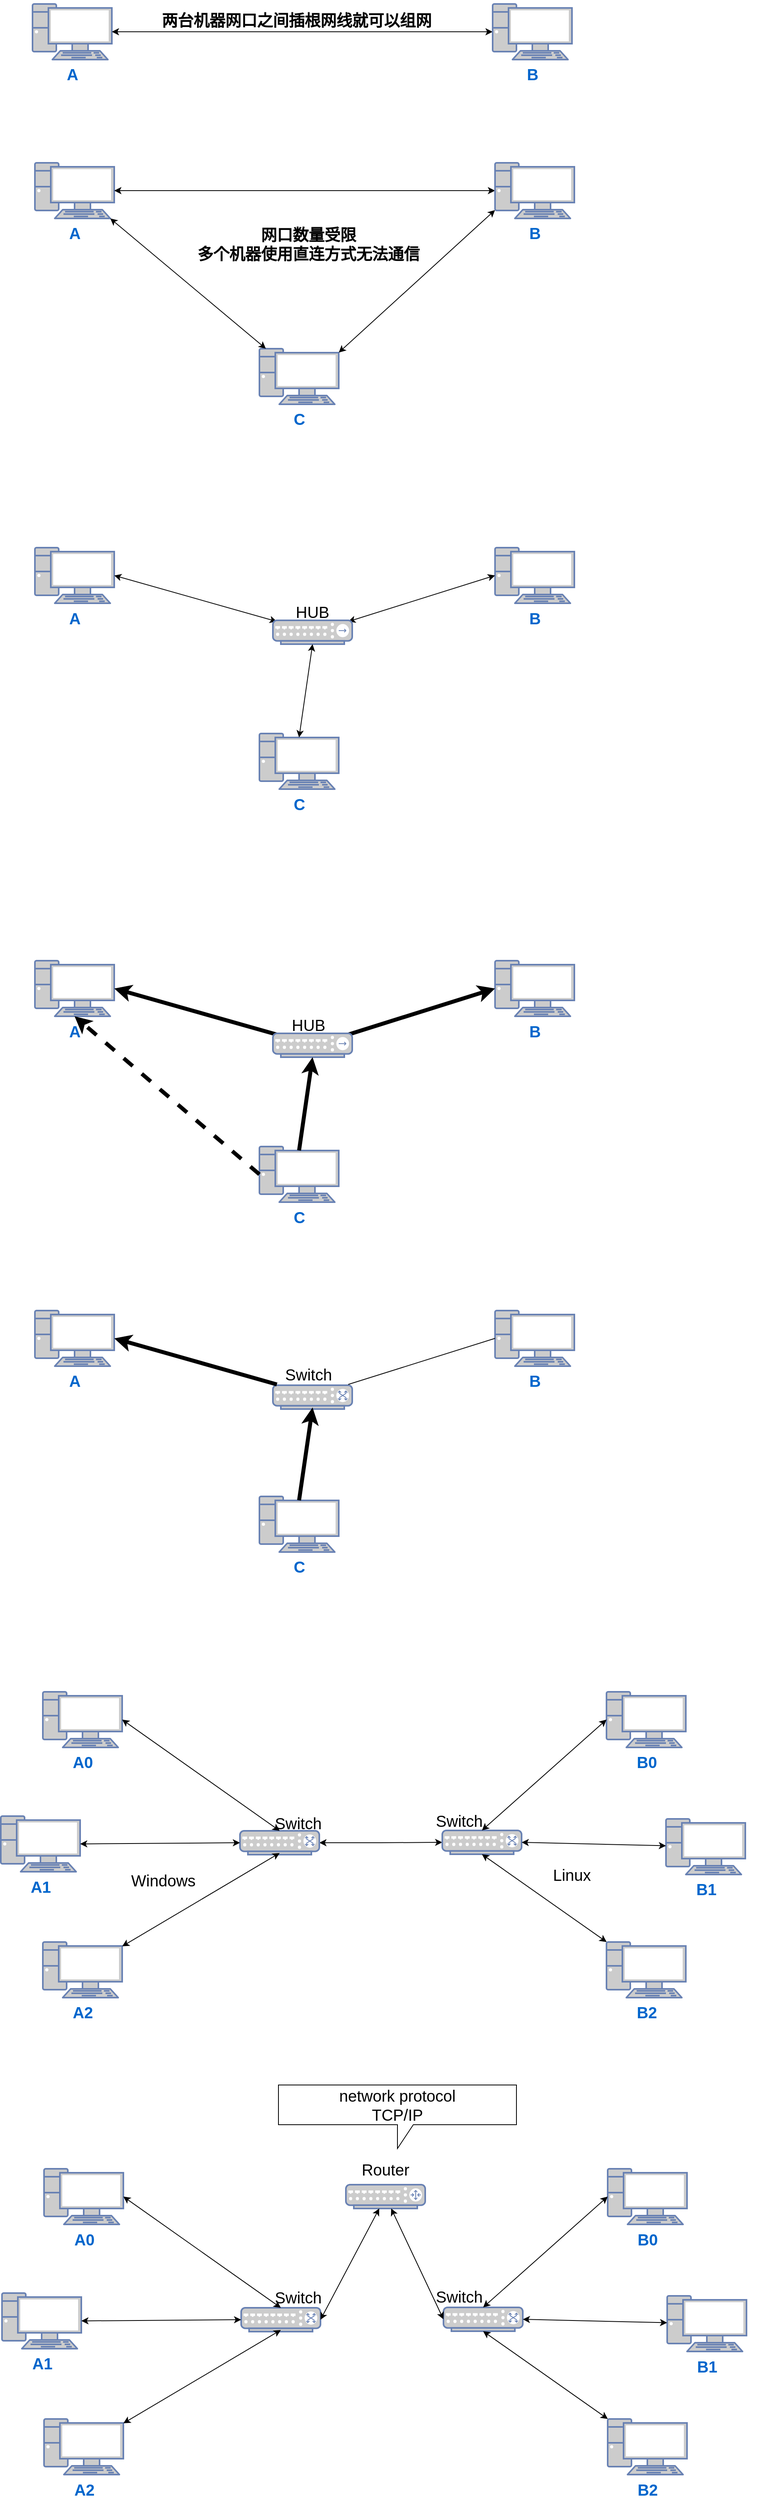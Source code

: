 <mxfile version="10.7.1" type="device"><diagram id="8HdPPavlg0hs8LvCiRic" name="Page-1"><mxGraphModel dx="1058" dy="809" grid="1" gridSize="10" guides="1" tooltips="1" connect="1" arrows="1" fold="1" page="1" pageScale="1" pageWidth="827" pageHeight="1169" math="0" shadow="0"><root><mxCell id="0"/><mxCell id="1" parent="0"/><mxCell id="MJ9pGDk9p80uBQTGzvpR-5" style="edgeStyle=orthogonalEdgeStyle;rounded=0;orthogonalLoop=1;jettySize=auto;html=1;exitX=1;exitY=0.5;exitDx=0;exitDy=0;exitPerimeter=0;entryX=0;entryY=0.5;entryDx=0;entryDy=0;entryPerimeter=0;" edge="1" parent="1" source="MJ9pGDk9p80uBQTGzvpR-3" target="MJ9pGDk9p80uBQTGzvpR-4"><mxGeometry relative="1" as="geometry"/></mxCell><mxCell id="MJ9pGDk9p80uBQTGzvpR-3" value="A" style="fontColor=#0066CC;verticalAlign=top;verticalLabelPosition=bottom;labelPosition=center;align=center;html=1;outlineConnect=0;fillColor=#CCCCCC;strokeColor=#6881B3;gradientColor=none;gradientDirection=north;strokeWidth=2;shape=mxgraph.networks.pc;fontSize=20;fontStyle=1" vertex="1" parent="1"><mxGeometry x="80" y="80" width="100" height="70" as="geometry"/></mxCell><mxCell id="MJ9pGDk9p80uBQTGzvpR-6" style="edgeStyle=orthogonalEdgeStyle;rounded=0;orthogonalLoop=1;jettySize=auto;html=1;exitX=0;exitY=0.5;exitDx=0;exitDy=0;exitPerimeter=0;entryX=1;entryY=0.5;entryDx=0;entryDy=0;entryPerimeter=0;" edge="1" parent="1" source="MJ9pGDk9p80uBQTGzvpR-4" target="MJ9pGDk9p80uBQTGzvpR-3"><mxGeometry relative="1" as="geometry"/></mxCell><mxCell id="MJ9pGDk9p80uBQTGzvpR-4" value="B" style="fontColor=#0066CC;verticalAlign=top;verticalLabelPosition=bottom;labelPosition=center;align=center;html=1;outlineConnect=0;fillColor=#CCCCCC;strokeColor=#6881B3;gradientColor=none;gradientDirection=north;strokeWidth=2;shape=mxgraph.networks.pc;fontSize=20;fontStyle=1" vertex="1" parent="1"><mxGeometry x="660" y="80" width="100" height="70" as="geometry"/></mxCell><mxCell id="MJ9pGDk9p80uBQTGzvpR-7" value="两台机器网口之间插根网线就可以组网" style="text;html=1;strokeColor=none;fillColor=none;align=center;verticalAlign=middle;whiteSpace=wrap;rounded=0;fontSize=20;fontStyle=1" vertex="1" parent="1"><mxGeometry x="208" y="90" width="410" height="20" as="geometry"/></mxCell><mxCell id="MJ9pGDk9p80uBQTGzvpR-8" style="edgeStyle=orthogonalEdgeStyle;rounded=0;orthogonalLoop=1;jettySize=auto;html=1;exitX=1;exitY=0.5;exitDx=0;exitDy=0;exitPerimeter=0;entryX=0;entryY=0.5;entryDx=0;entryDy=0;entryPerimeter=0;" edge="1" parent="1" source="MJ9pGDk9p80uBQTGzvpR-9" target="MJ9pGDk9p80uBQTGzvpR-11"><mxGeometry relative="1" as="geometry"/></mxCell><mxCell id="MJ9pGDk9p80uBQTGzvpR-9" value="A" style="fontColor=#0066CC;verticalAlign=top;verticalLabelPosition=bottom;labelPosition=center;align=center;html=1;outlineConnect=0;fillColor=#CCCCCC;strokeColor=#6881B3;gradientColor=none;gradientDirection=north;strokeWidth=2;shape=mxgraph.networks.pc;fontSize=20;fontStyle=1" vertex="1" parent="1"><mxGeometry x="83" y="280" width="100" height="70" as="geometry"/></mxCell><mxCell id="MJ9pGDk9p80uBQTGzvpR-10" style="edgeStyle=orthogonalEdgeStyle;rounded=0;orthogonalLoop=1;jettySize=auto;html=1;exitX=0;exitY=0.5;exitDx=0;exitDy=0;exitPerimeter=0;entryX=1;entryY=0.5;entryDx=0;entryDy=0;entryPerimeter=0;" edge="1" parent="1" source="MJ9pGDk9p80uBQTGzvpR-11" target="MJ9pGDk9p80uBQTGzvpR-9"><mxGeometry relative="1" as="geometry"/></mxCell><mxCell id="MJ9pGDk9p80uBQTGzvpR-11" value="B" style="fontColor=#0066CC;verticalAlign=top;verticalLabelPosition=bottom;labelPosition=center;align=center;html=1;outlineConnect=0;fillColor=#CCCCCC;strokeColor=#6881B3;gradientColor=none;gradientDirection=north;strokeWidth=2;shape=mxgraph.networks.pc;fontSize=20;fontStyle=1" vertex="1" parent="1"><mxGeometry x="663" y="280" width="100" height="70" as="geometry"/></mxCell><mxCell id="MJ9pGDk9p80uBQTGzvpR-13" value="C" style="fontColor=#0066CC;verticalAlign=top;verticalLabelPosition=bottom;labelPosition=center;align=center;html=1;outlineConnect=0;fillColor=#CCCCCC;strokeColor=#6881B3;gradientColor=none;gradientDirection=north;strokeWidth=2;shape=mxgraph.networks.pc;fontSize=20;fontStyle=1" vertex="1" parent="1"><mxGeometry x="366" y="514" width="100" height="70" as="geometry"/></mxCell><mxCell id="MJ9pGDk9p80uBQTGzvpR-16" value="" style="endArrow=classic;startArrow=classic;html=1;fontSize=20;entryX=0;entryY=0.85;entryDx=0;entryDy=0;entryPerimeter=0;exitX=1;exitY=0.07;exitDx=0;exitDy=0;exitPerimeter=0;" edge="1" parent="1" source="MJ9pGDk9p80uBQTGzvpR-13" target="MJ9pGDk9p80uBQTGzvpR-11"><mxGeometry width="50" height="50" relative="1" as="geometry"><mxPoint x="550" y="470" as="sourcePoint"/><mxPoint x="600" y="420" as="targetPoint"/></mxGeometry></mxCell><mxCell id="MJ9pGDk9p80uBQTGzvpR-17" value="" style="endArrow=classic;startArrow=classic;html=1;fontSize=20;entryX=0.95;entryY=1;entryDx=0;entryDy=0;entryPerimeter=0;" edge="1" parent="1" source="MJ9pGDk9p80uBQTGzvpR-13" target="MJ9pGDk9p80uBQTGzvpR-9"><mxGeometry width="50" height="50" relative="1" as="geometry"><mxPoint x="476" y="529" as="sourcePoint"/><mxPoint x="673" y="350" as="targetPoint"/></mxGeometry></mxCell><mxCell id="MJ9pGDk9p80uBQTGzvpR-18" value="" style="shape=image;html=1;verticalAlign=top;verticalLabelPosition=bottom;labelBackgroundColor=#ffffff;imageAspect=0;aspect=fixed;image=https://cdn0.iconfinder.com/data/icons/small-n-flat/24/678069-sign-error-128.png;fontSize=20;" vertex="1" parent="1"><mxGeometry x="246" y="401.5" width="39" height="39" as="geometry"/></mxCell><mxCell id="MJ9pGDk9p80uBQTGzvpR-20" value="" style="shape=image;html=1;verticalAlign=top;verticalLabelPosition=bottom;labelBackgroundColor=#ffffff;imageAspect=0;aspect=fixed;image=https://cdn0.iconfinder.com/data/icons/small-n-flat/24/678069-sign-error-128.png;fontSize=20;" vertex="1" parent="1"><mxGeometry x="540" y="411.5" width="39" height="39" as="geometry"/></mxCell><mxCell id="MJ9pGDk9p80uBQTGzvpR-21" value="网口数量受限&lt;br&gt;多个机器使用直连方式无法通信" style="text;html=1;strokeColor=none;fillColor=none;align=center;verticalAlign=middle;whiteSpace=wrap;rounded=0;fontSize=20;fontStyle=1" vertex="1" parent="1"><mxGeometry x="277" y="371.5" width="302" height="20" as="geometry"/></mxCell><mxCell id="MJ9pGDk9p80uBQTGzvpR-32" value="" style="shape=image;html=1;verticalAlign=top;verticalLabelPosition=bottom;labelBackgroundColor=#ffffff;imageAspect=0;aspect=fixed;image=https://cdn1.iconfinder.com/data/icons/computer-hardware-cute-style-vol-1/52/connection__hub__network__communications__connected__communication__media-128.png;fontSize=20;" vertex="1" parent="1"><mxGeometry x="188" y="75" width="40" height="40" as="geometry"/></mxCell><mxCell id="MJ9pGDk9p80uBQTGzvpR-33" value="" style="shape=image;html=1;verticalAlign=top;verticalLabelPosition=bottom;labelBackgroundColor=#ffffff;imageAspect=0;aspect=fixed;image=https://cdn1.iconfinder.com/data/icons/computer-hardware-cute-style-vol-1/52/connection__hub__network__communications__connected__communication__media-128.png;fontSize=20;" vertex="1" parent="1"><mxGeometry x="610" y="75" width="40" height="40" as="geometry"/></mxCell><mxCell id="MJ9pGDk9p80uBQTGzvpR-34" value="" style="shape=image;html=1;verticalAlign=top;verticalLabelPosition=bottom;labelBackgroundColor=#ffffff;imageAspect=0;aspect=fixed;image=https://cdn1.iconfinder.com/data/icons/computer-hardware-cute-style-vol-1/52/connection__hub__network__communications__connected__communication__media-128.png;fontSize=20;" vertex="1" parent="1"><mxGeometry x="188" y="275" width="40" height="40" as="geometry"/></mxCell><mxCell id="MJ9pGDk9p80uBQTGzvpR-35" value="" style="shape=image;html=1;verticalAlign=top;verticalLabelPosition=bottom;labelBackgroundColor=#ffffff;imageAspect=0;aspect=fixed;image=https://cdn1.iconfinder.com/data/icons/computer-hardware-cute-style-vol-1/52/connection__hub__network__communications__connected__communication__media-128.png;fontSize=20;" vertex="1" parent="1"><mxGeometry x="610" y="275" width="40" height="40" as="geometry"/></mxCell><mxCell id="MJ9pGDk9p80uBQTGzvpR-36" value="" style="shape=image;html=1;verticalAlign=top;verticalLabelPosition=bottom;labelBackgroundColor=#ffffff;imageAspect=0;aspect=fixed;image=https://cdn1.iconfinder.com/data/icons/computer-hardware-cute-style-vol-1/52/connection__hub__network__communications__connected__communication__media-128.png;fontSize=20;" vertex="1" parent="1"><mxGeometry x="466" y="520" width="40" height="40" as="geometry"/></mxCell><mxCell id="MJ9pGDk9p80uBQTGzvpR-38" value="A" style="fontColor=#0066CC;verticalAlign=top;verticalLabelPosition=bottom;labelPosition=center;align=center;html=1;outlineConnect=0;fillColor=#CCCCCC;strokeColor=#6881B3;gradientColor=none;gradientDirection=north;strokeWidth=2;shape=mxgraph.networks.pc;fontStyle=1;fontSize=20;" vertex="1" parent="1"><mxGeometry x="83" y="764.5" width="100" height="70" as="geometry"/></mxCell><mxCell id="MJ9pGDk9p80uBQTGzvpR-40" value="B" style="fontColor=#0066CC;verticalAlign=top;verticalLabelPosition=bottom;labelPosition=center;align=center;html=1;outlineConnect=0;fillColor=#CCCCCC;strokeColor=#6881B3;gradientColor=none;gradientDirection=north;strokeWidth=2;shape=mxgraph.networks.pc;fontStyle=1;fontSize=20;" vertex="1" parent="1"><mxGeometry x="663" y="764.5" width="100" height="70" as="geometry"/></mxCell><mxCell id="MJ9pGDk9p80uBQTGzvpR-41" value="C" style="fontColor=#0066CC;verticalAlign=top;verticalLabelPosition=bottom;labelPosition=center;align=center;html=1;outlineConnect=0;fillColor=#CCCCCC;strokeColor=#6881B3;gradientColor=none;gradientDirection=north;strokeWidth=2;shape=mxgraph.networks.pc;fontStyle=1;fontSize=20;" vertex="1" parent="1"><mxGeometry x="366" y="998.5" width="100" height="70" as="geometry"/></mxCell><mxCell id="MJ9pGDk9p80uBQTGzvpR-42" value="" style="endArrow=classic;startArrow=classic;html=1;fontSize=20;entryX=0;entryY=0.5;entryDx=0;entryDy=0;entryPerimeter=0;exitX=0.95;exitY=0.05;exitDx=0;exitDy=0;exitPerimeter=0;" edge="1" parent="1" source="MJ9pGDk9p80uBQTGzvpR-50" target="MJ9pGDk9p80uBQTGzvpR-40"><mxGeometry width="50" height="50" relative="1" as="geometry"><mxPoint x="550" y="954.5" as="sourcePoint"/><mxPoint x="600" y="904.5" as="targetPoint"/></mxGeometry></mxCell><mxCell id="MJ9pGDk9p80uBQTGzvpR-43" value="" style="endArrow=classic;startArrow=classic;html=1;fontSize=20;entryX=1;entryY=0.5;entryDx=0;entryDy=0;entryPerimeter=0;exitX=0.05;exitY=0.05;exitDx=0;exitDy=0;exitPerimeter=0;" edge="1" parent="1" source="MJ9pGDk9p80uBQTGzvpR-50" target="MJ9pGDk9p80uBQTGzvpR-38"><mxGeometry width="50" height="50" relative="1" as="geometry"><mxPoint x="476" y="1013.5" as="sourcePoint"/><mxPoint x="673" y="834.5" as="targetPoint"/></mxGeometry></mxCell><mxCell id="MJ9pGDk9p80uBQTGzvpR-47" value="" style="shape=image;html=1;verticalAlign=top;verticalLabelPosition=bottom;labelBackgroundColor=#ffffff;imageAspect=0;aspect=fixed;image=https://cdn1.iconfinder.com/data/icons/computer-hardware-cute-style-vol-1/52/connection__hub__network__communications__connected__communication__media-128.png;fontSize=20;" vertex="1" parent="1"><mxGeometry x="188" y="759.5" width="40" height="40" as="geometry"/></mxCell><mxCell id="MJ9pGDk9p80uBQTGzvpR-48" value="" style="shape=image;html=1;verticalAlign=top;verticalLabelPosition=bottom;labelBackgroundColor=#ffffff;imageAspect=0;aspect=fixed;image=https://cdn1.iconfinder.com/data/icons/computer-hardware-cute-style-vol-1/52/connection__hub__network__communications__connected__communication__media-128.png;fontSize=20;" vertex="1" parent="1"><mxGeometry x="610" y="759.5" width="40" height="40" as="geometry"/></mxCell><mxCell id="MJ9pGDk9p80uBQTGzvpR-49" value="" style="shape=image;html=1;verticalAlign=top;verticalLabelPosition=bottom;labelBackgroundColor=#ffffff;imageAspect=0;aspect=fixed;image=https://cdn1.iconfinder.com/data/icons/computer-hardware-cute-style-vol-1/52/connection__hub__network__communications__connected__communication__media-128.png;fontSize=20;" vertex="1" parent="1"><mxGeometry x="473" y="998.5" width="40" height="40" as="geometry"/></mxCell><mxCell id="MJ9pGDk9p80uBQTGzvpR-50" value="" style="fontColor=#0066CC;verticalAlign=top;verticalLabelPosition=bottom;labelPosition=center;align=center;html=1;outlineConnect=0;fillColor=#CCCCCC;strokeColor=#6881B3;gradientColor=none;gradientDirection=north;strokeWidth=2;shape=mxgraph.networks.hub;" vertex="1" parent="1"><mxGeometry x="383" y="856" width="100" height="30" as="geometry"/></mxCell><mxCell id="MJ9pGDk9p80uBQTGzvpR-51" value="" style="endArrow=classic;startArrow=classic;html=1;fontSize=20;entryX=0.5;entryY=0.07;entryDx=0;entryDy=0;exitX=0.5;exitY=1;exitDx=0;exitDy=0;exitPerimeter=0;entryPerimeter=0;" edge="1" parent="1" source="MJ9pGDk9p80uBQTGzvpR-50" target="MJ9pGDk9p80uBQTGzvpR-41"><mxGeometry width="50" height="50" relative="1" as="geometry"><mxPoint x="398" y="867.5" as="sourcePoint"/><mxPoint x="193" y="809.5" as="targetPoint"/></mxGeometry></mxCell><mxCell id="MJ9pGDk9p80uBQTGzvpR-52" value="A" style="fontColor=#0066CC;verticalAlign=top;verticalLabelPosition=bottom;labelPosition=center;align=center;html=1;outlineConnect=0;fillColor=#CCCCCC;strokeColor=#6881B3;gradientColor=none;gradientDirection=north;strokeWidth=2;shape=mxgraph.networks.pc;fontSize=20;fontStyle=1" vertex="1" parent="1"><mxGeometry x="83" y="1284.5" width="100" height="70" as="geometry"/></mxCell><mxCell id="MJ9pGDk9p80uBQTGzvpR-53" value="B" style="fontColor=#0066CC;verticalAlign=top;verticalLabelPosition=bottom;labelPosition=center;align=center;html=1;outlineConnect=0;fillColor=#CCCCCC;strokeColor=#6881B3;gradientColor=none;gradientDirection=north;strokeWidth=2;shape=mxgraph.networks.pc;fontSize=20;fontStyle=1" vertex="1" parent="1"><mxGeometry x="663" y="1284.5" width="100" height="70" as="geometry"/></mxCell><mxCell id="MJ9pGDk9p80uBQTGzvpR-54" value="C" style="fontColor=#0066CC;verticalAlign=top;verticalLabelPosition=bottom;labelPosition=center;align=center;html=1;outlineConnect=0;fillColor=#CCCCCC;strokeColor=#6881B3;gradientColor=none;gradientDirection=north;strokeWidth=2;shape=mxgraph.networks.pc;fontSize=20;fontStyle=1" vertex="1" parent="1"><mxGeometry x="366" y="1518.5" width="100" height="70" as="geometry"/></mxCell><mxCell id="MJ9pGDk9p80uBQTGzvpR-55" value="" style="endArrow=classic;startArrow=none;html=1;fontSize=20;entryX=0;entryY=0.5;entryDx=0;entryDy=0;entryPerimeter=0;exitX=0.95;exitY=0.05;exitDx=0;exitDy=0;exitPerimeter=0;startFill=0;strokeWidth=5;" edge="1" parent="1" source="MJ9pGDk9p80uBQTGzvpR-60" target="MJ9pGDk9p80uBQTGzvpR-53"><mxGeometry width="50" height="50" relative="1" as="geometry"><mxPoint x="550" y="1474.5" as="sourcePoint"/><mxPoint x="600" y="1424.5" as="targetPoint"/></mxGeometry></mxCell><mxCell id="MJ9pGDk9p80uBQTGzvpR-56" value="" style="endArrow=classic;startArrow=none;html=1;fontSize=20;entryX=1;entryY=0.5;entryDx=0;entryDy=0;entryPerimeter=0;exitX=0.05;exitY=0.05;exitDx=0;exitDy=0;exitPerimeter=0;startFill=0;strokeWidth=5;" edge="1" parent="1" source="MJ9pGDk9p80uBQTGzvpR-60" target="MJ9pGDk9p80uBQTGzvpR-52"><mxGeometry width="50" height="50" relative="1" as="geometry"><mxPoint x="476" y="1533.5" as="sourcePoint"/><mxPoint x="673" y="1354.5" as="targetPoint"/></mxGeometry></mxCell><mxCell id="MJ9pGDk9p80uBQTGzvpR-57" value="" style="shape=image;html=1;verticalAlign=top;verticalLabelPosition=bottom;labelBackgroundColor=#ffffff;imageAspect=0;aspect=fixed;image=https://cdn1.iconfinder.com/data/icons/computer-hardware-cute-style-vol-1/52/connection__hub__network__communications__connected__communication__media-128.png;fontSize=20;" vertex="1" parent="1"><mxGeometry x="188" y="1279.5" width="40" height="40" as="geometry"/></mxCell><mxCell id="MJ9pGDk9p80uBQTGzvpR-58" value="" style="shape=image;html=1;verticalAlign=top;verticalLabelPosition=bottom;labelBackgroundColor=#ffffff;imageAspect=0;aspect=fixed;image=https://cdn1.iconfinder.com/data/icons/computer-hardware-cute-style-vol-1/52/connection__hub__network__communications__connected__communication__media-128.png;fontSize=20;" vertex="1" parent="1"><mxGeometry x="610" y="1279.5" width="40" height="40" as="geometry"/></mxCell><mxCell id="MJ9pGDk9p80uBQTGzvpR-59" value="" style="shape=image;html=1;verticalAlign=top;verticalLabelPosition=bottom;labelBackgroundColor=#ffffff;imageAspect=0;aspect=fixed;image=https://cdn1.iconfinder.com/data/icons/computer-hardware-cute-style-vol-1/52/connection__hub__network__communications__connected__communication__media-128.png;fontSize=20;" vertex="1" parent="1"><mxGeometry x="473" y="1518.5" width="40" height="40" as="geometry"/></mxCell><mxCell id="MJ9pGDk9p80uBQTGzvpR-60" value="" style="fontColor=#0066CC;verticalAlign=top;verticalLabelPosition=bottom;labelPosition=center;align=center;html=1;outlineConnect=0;fillColor=#CCCCCC;strokeColor=#6881B3;gradientColor=none;gradientDirection=north;strokeWidth=2;shape=mxgraph.networks.hub;" vertex="1" parent="1"><mxGeometry x="383" y="1376" width="100" height="30" as="geometry"/></mxCell><mxCell id="MJ9pGDk9p80uBQTGzvpR-61" value="" style="endArrow=none;startArrow=classic;html=1;fontSize=20;entryX=0.5;entryY=0.07;entryDx=0;entryDy=0;exitX=0.5;exitY=1;exitDx=0;exitDy=0;exitPerimeter=0;entryPerimeter=0;endFill=0;strokeWidth=5;" edge="1" parent="1" source="MJ9pGDk9p80uBQTGzvpR-60" target="MJ9pGDk9p80uBQTGzvpR-54"><mxGeometry width="50" height="50" relative="1" as="geometry"><mxPoint x="398" y="1387.5" as="sourcePoint"/><mxPoint x="193" y="1329.5" as="targetPoint"/></mxGeometry></mxCell><mxCell id="MJ9pGDk9p80uBQTGzvpR-62" value="" style="fontColor=#0066CC;verticalAlign=top;verticalLabelPosition=bottom;labelPosition=center;align=center;html=1;outlineConnect=0;fillColor=#CCCCCC;strokeColor=#6881B3;gradientColor=none;gradientDirection=north;strokeWidth=2;shape=mxgraph.networks.switch;" vertex="1" parent="1"><mxGeometry x="383" y="1819" width="100" height="30" as="geometry"/></mxCell><mxCell id="MJ9pGDk9p80uBQTGzvpR-64" value="" style="endArrow=classic;dashed=1;html=1;strokeWidth=5;fontSize=20;entryX=0.5;entryY=1;entryDx=0;entryDy=0;entryPerimeter=0;exitX=0;exitY=0.5;exitDx=0;exitDy=0;exitPerimeter=0;endFill=1;" edge="1" parent="1" source="MJ9pGDk9p80uBQTGzvpR-54" target="MJ9pGDk9p80uBQTGzvpR-52"><mxGeometry width="50" height="50" relative="1" as="geometry"><mxPoint x="210" y="1470" as="sourcePoint"/><mxPoint x="260" y="1420" as="targetPoint"/></mxGeometry></mxCell><mxCell id="MJ9pGDk9p80uBQTGzvpR-65" value="A" style="fontColor=#0066CC;verticalAlign=top;verticalLabelPosition=bottom;labelPosition=center;align=center;html=1;outlineConnect=0;fillColor=#CCCCCC;strokeColor=#6881B3;gradientColor=none;gradientDirection=north;strokeWidth=2;shape=mxgraph.networks.pc;fontSize=20;fontStyle=1" vertex="1" parent="1"><mxGeometry x="83" y="1725" width="100" height="70" as="geometry"/></mxCell><mxCell id="MJ9pGDk9p80uBQTGzvpR-66" value="B" style="fontColor=#0066CC;verticalAlign=top;verticalLabelPosition=bottom;labelPosition=center;align=center;html=1;outlineConnect=0;fillColor=#CCCCCC;strokeColor=#6881B3;gradientColor=none;gradientDirection=north;strokeWidth=2;shape=mxgraph.networks.pc;fontSize=20;fontStyle=1" vertex="1" parent="1"><mxGeometry x="663" y="1725" width="100" height="70" as="geometry"/></mxCell><mxCell id="MJ9pGDk9p80uBQTGzvpR-67" value="C" style="fontColor=#0066CC;verticalAlign=top;verticalLabelPosition=bottom;labelPosition=center;align=center;html=1;outlineConnect=0;fillColor=#CCCCCC;strokeColor=#6881B3;gradientColor=none;gradientDirection=north;strokeWidth=2;shape=mxgraph.networks.pc;fontSize=20;fontStyle=1" vertex="1" parent="1"><mxGeometry x="366" y="1959" width="100" height="70" as="geometry"/></mxCell><mxCell id="MJ9pGDk9p80uBQTGzvpR-68" value="" style="endArrow=none;startArrow=none;html=1;fontSize=20;entryX=0;entryY=0.5;entryDx=0;entryDy=0;entryPerimeter=0;exitX=0.95;exitY=0.05;exitDx=0;exitDy=0;exitPerimeter=0;startFill=0;strokeWidth=1;endFill=0;" edge="1" parent="1" target="MJ9pGDk9p80uBQTGzvpR-66"><mxGeometry width="50" height="50" relative="1" as="geometry"><mxPoint x="478" y="1818" as="sourcePoint"/><mxPoint x="600" y="1865" as="targetPoint"/></mxGeometry></mxCell><mxCell id="MJ9pGDk9p80uBQTGzvpR-69" value="" style="endArrow=classic;startArrow=none;html=1;fontSize=20;entryX=1;entryY=0.5;entryDx=0;entryDy=0;entryPerimeter=0;exitX=0.05;exitY=0.05;exitDx=0;exitDy=0;exitPerimeter=0;startFill=0;strokeWidth=5;" edge="1" parent="1" target="MJ9pGDk9p80uBQTGzvpR-65"><mxGeometry width="50" height="50" relative="1" as="geometry"><mxPoint x="388" y="1818" as="sourcePoint"/><mxPoint x="673" y="1795" as="targetPoint"/></mxGeometry></mxCell><mxCell id="MJ9pGDk9p80uBQTGzvpR-70" value="" style="shape=image;html=1;verticalAlign=top;verticalLabelPosition=bottom;labelBackgroundColor=#ffffff;imageAspect=0;aspect=fixed;image=https://cdn1.iconfinder.com/data/icons/computer-hardware-cute-style-vol-1/52/connection__hub__network__communications__connected__communication__media-128.png;fontSize=20;" vertex="1" parent="1"><mxGeometry x="188" y="1720" width="40" height="40" as="geometry"/></mxCell><mxCell id="MJ9pGDk9p80uBQTGzvpR-71" value="" style="shape=image;html=1;verticalAlign=top;verticalLabelPosition=bottom;labelBackgroundColor=#ffffff;imageAspect=0;aspect=fixed;image=https://cdn1.iconfinder.com/data/icons/computer-hardware-cute-style-vol-1/52/connection__hub__network__communications__connected__communication__media-128.png;fontSize=20;" vertex="1" parent="1"><mxGeometry x="610" y="1720" width="40" height="40" as="geometry"/></mxCell><mxCell id="MJ9pGDk9p80uBQTGzvpR-72" value="" style="shape=image;html=1;verticalAlign=top;verticalLabelPosition=bottom;labelBackgroundColor=#ffffff;imageAspect=0;aspect=fixed;image=https://cdn1.iconfinder.com/data/icons/computer-hardware-cute-style-vol-1/52/connection__hub__network__communications__connected__communication__media-128.png;fontSize=20;" vertex="1" parent="1"><mxGeometry x="473" y="1959" width="40" height="40" as="geometry"/></mxCell><mxCell id="MJ9pGDk9p80uBQTGzvpR-74" value="" style="endArrow=none;startArrow=classic;html=1;fontSize=20;entryX=0.5;entryY=0.07;entryDx=0;entryDy=0;exitX=0.5;exitY=1;exitDx=0;exitDy=0;exitPerimeter=0;entryPerimeter=0;endFill=0;strokeWidth=5;" edge="1" parent="1" target="MJ9pGDk9p80uBQTGzvpR-67"><mxGeometry width="50" height="50" relative="1" as="geometry"><mxPoint x="433" y="1847" as="sourcePoint"/><mxPoint x="193" y="1770" as="targetPoint"/></mxGeometry></mxCell><mxCell id="MJ9pGDk9p80uBQTGzvpR-86" value="" style="fontColor=#0066CC;verticalAlign=top;verticalLabelPosition=bottom;labelPosition=center;align=center;html=1;outlineConnect=0;fillColor=#CCCCCC;strokeColor=#6881B3;gradientColor=none;gradientDirection=north;strokeWidth=2;shape=mxgraph.networks.router;" vertex="1" parent="1"><mxGeometry x="475" y="2825.5" width="100" height="30" as="geometry"/></mxCell><mxCell id="MJ9pGDk9p80uBQTGzvpR-106" value="" style="edgeStyle=orthogonalEdgeStyle;rounded=0;orthogonalLoop=1;jettySize=auto;html=1;startArrow=classic;startFill=1;endArrow=classic;endFill=1;strokeWidth=1;fontSize=20;entryX=0;entryY=0.5;entryDx=0;entryDy=0;entryPerimeter=0;" edge="1" parent="1" source="MJ9pGDk9p80uBQTGzvpR-88" target="MJ9pGDk9p80uBQTGzvpR-98"><mxGeometry relative="1" as="geometry"><mxPoint x="521.5" y="2395" as="targetPoint"/></mxGeometry></mxCell><mxCell id="MJ9pGDk9p80uBQTGzvpR-88" value="" style="fontColor=#0066CC;verticalAlign=top;verticalLabelPosition=bottom;labelPosition=center;align=center;html=1;outlineConnect=0;fillColor=#CCCCCC;strokeColor=#6881B3;gradientColor=none;gradientDirection=north;strokeWidth=2;shape=mxgraph.networks.switch;" vertex="1" parent="1"><mxGeometry x="341.5" y="2380" width="100" height="30" as="geometry"/></mxCell><mxCell id="MJ9pGDk9p80uBQTGzvpR-89" value="A1" style="fontColor=#0066CC;verticalAlign=top;verticalLabelPosition=bottom;labelPosition=center;align=center;html=1;outlineConnect=0;fillColor=#CCCCCC;strokeColor=#6881B3;gradientColor=none;gradientDirection=north;strokeWidth=2;shape=mxgraph.networks.pc;fontStyle=1;fontSize=20;" vertex="1" parent="1"><mxGeometry x="40" y="2361.5" width="100" height="70" as="geometry"/></mxCell><mxCell id="MJ9pGDk9p80uBQTGzvpR-90" value="A0" style="fontColor=#0066CC;verticalAlign=top;verticalLabelPosition=bottom;labelPosition=center;align=center;html=1;outlineConnect=0;fillColor=#CCCCCC;strokeColor=#6881B3;gradientColor=none;gradientDirection=north;strokeWidth=2;shape=mxgraph.networks.pc;fontStyle=1;fontSize=20;" vertex="1" parent="1"><mxGeometry x="93" y="2205" width="100" height="70" as="geometry"/></mxCell><mxCell id="MJ9pGDk9p80uBQTGzvpR-91" value="A2" style="fontColor=#0066CC;verticalAlign=top;verticalLabelPosition=bottom;labelPosition=center;align=center;html=1;outlineConnect=0;fillColor=#CCCCCC;strokeColor=#6881B3;gradientColor=none;gradientDirection=north;strokeWidth=2;shape=mxgraph.networks.pc;fontStyle=1;fontSize=20;" vertex="1" parent="1"><mxGeometry x="93" y="2520" width="100" height="70" as="geometry"/></mxCell><mxCell id="MJ9pGDk9p80uBQTGzvpR-92" value="" style="endArrow=classic;startArrow=classic;html=1;fontSize=20;exitX=0.5;exitY=0;exitDx=0;exitDy=0;exitPerimeter=0;startFill=1;strokeWidth=1;endFill=1;entryX=1;entryY=0.5;entryDx=0;entryDy=0;entryPerimeter=0;" edge="1" parent="1" target="MJ9pGDk9p80uBQTGzvpR-90" source="MJ9pGDk9p80uBQTGzvpR-88"><mxGeometry width="50" height="50" relative="1" as="geometry"><mxPoint x="436.5" y="2379" as="sourcePoint"/><mxPoint x="558.5" y="2426" as="targetPoint"/></mxGeometry></mxCell><mxCell id="MJ9pGDk9p80uBQTGzvpR-93" value="" style="endArrow=classic;startArrow=classic;html=1;fontSize=20;entryX=1;entryY=0.5;entryDx=0;entryDy=0;entryPerimeter=0;exitX=0;exitY=0.5;exitDx=0;exitDy=0;exitPerimeter=0;startFill=1;strokeWidth=1;" edge="1" parent="1" target="MJ9pGDk9p80uBQTGzvpR-89" source="MJ9pGDk9p80uBQTGzvpR-88"><mxGeometry width="50" height="50" relative="1" as="geometry"><mxPoint x="346.5" y="2379" as="sourcePoint"/><mxPoint x="631.5" y="2356" as="targetPoint"/></mxGeometry></mxCell><mxCell id="MJ9pGDk9p80uBQTGzvpR-94" value="" style="shape=image;html=1;verticalAlign=top;verticalLabelPosition=bottom;labelBackgroundColor=#ffffff;imageAspect=0;aspect=fixed;image=https://cdn1.iconfinder.com/data/icons/computer-hardware-cute-style-vol-1/52/connection__hub__network__communications__connected__communication__media-128.png;fontSize=20;" vertex="1" parent="1"><mxGeometry x="145" y="2356.5" width="40" height="40" as="geometry"/></mxCell><mxCell id="MJ9pGDk9p80uBQTGzvpR-95" value="" style="shape=image;html=1;verticalAlign=top;verticalLabelPosition=bottom;labelBackgroundColor=#ffffff;imageAspect=0;aspect=fixed;image=https://cdn1.iconfinder.com/data/icons/computer-hardware-cute-style-vol-1/52/connection__hub__network__communications__connected__communication__media-128.png;fontSize=20;" vertex="1" parent="1"><mxGeometry x="203" y="2200" width="40" height="40" as="geometry"/></mxCell><mxCell id="MJ9pGDk9p80uBQTGzvpR-96" value="" style="shape=image;html=1;verticalAlign=top;verticalLabelPosition=bottom;labelBackgroundColor=#ffffff;imageAspect=0;aspect=fixed;image=https://cdn1.iconfinder.com/data/icons/computer-hardware-cute-style-vol-1/52/connection__hub__network__communications__connected__communication__media-128.png;fontSize=20;" vertex="1" parent="1"><mxGeometry x="200" y="2520" width="40" height="40" as="geometry"/></mxCell><mxCell id="MJ9pGDk9p80uBQTGzvpR-97" value="" style="endArrow=classic;startArrow=classic;html=1;fontSize=20;exitX=0.5;exitY=1;exitDx=0;exitDy=0;exitPerimeter=0;endFill=1;strokeWidth=1;" edge="1" parent="1" target="MJ9pGDk9p80uBQTGzvpR-91"><mxGeometry width="50" height="50" relative="1" as="geometry"><mxPoint x="391.5" y="2408" as="sourcePoint"/><mxPoint x="151.5" y="2331" as="targetPoint"/></mxGeometry></mxCell><mxCell id="MJ9pGDk9p80uBQTGzvpR-98" value="" style="fontColor=#0066CC;verticalAlign=top;verticalLabelPosition=bottom;labelPosition=center;align=center;html=1;outlineConnect=0;fillColor=#CCCCCC;strokeColor=#6881B3;gradientColor=none;gradientDirection=north;strokeWidth=2;shape=mxgraph.networks.switch;" vertex="1" parent="1"><mxGeometry x="596.5" y="2379.5" width="100" height="30" as="geometry"/></mxCell><mxCell id="MJ9pGDk9p80uBQTGzvpR-99" value="B1" style="fontColor=#0066CC;verticalAlign=top;verticalLabelPosition=bottom;labelPosition=center;align=center;html=1;outlineConnect=0;fillColor=#CCCCCC;strokeColor=#6881B3;gradientColor=none;gradientDirection=north;strokeWidth=2;shape=mxgraph.networks.pc;fontStyle=1;fontSize=20;" vertex="1" parent="1"><mxGeometry x="878.5" y="2365" width="100" height="70" as="geometry"/></mxCell><mxCell id="MJ9pGDk9p80uBQTGzvpR-100" value="B0" style="fontColor=#0066CC;verticalAlign=top;verticalLabelPosition=bottom;labelPosition=center;align=center;html=1;outlineConnect=0;fillColor=#CCCCCC;strokeColor=#6881B3;gradientColor=none;gradientDirection=north;strokeWidth=2;shape=mxgraph.networks.pc;fontStyle=1;fontSize=20;" vertex="1" parent="1"><mxGeometry x="803.5" y="2205" width="100" height="70" as="geometry"/></mxCell><mxCell id="MJ9pGDk9p80uBQTGzvpR-101" value="B2" style="fontColor=#0066CC;verticalAlign=top;verticalLabelPosition=bottom;labelPosition=center;align=center;html=1;outlineConnect=0;fillColor=#CCCCCC;strokeColor=#6881B3;gradientColor=none;gradientDirection=north;strokeWidth=2;shape=mxgraph.networks.pc;fontStyle=1;fontSize=20;" vertex="1" parent="1"><mxGeometry x="803.5" y="2520" width="100" height="70" as="geometry"/></mxCell><mxCell id="MJ9pGDk9p80uBQTGzvpR-102" value="" style="shape=image;html=1;verticalAlign=top;verticalLabelPosition=bottom;labelBackgroundColor=#ffffff;imageAspect=0;aspect=fixed;image=https://cdn1.iconfinder.com/data/icons/computer-hardware-cute-style-vol-1/52/connection__hub__network__communications__connected__communication__media-128.png;fontSize=20;" vertex="1" parent="1"><mxGeometry x="983.5" y="2360" width="40" height="40" as="geometry"/></mxCell><mxCell id="MJ9pGDk9p80uBQTGzvpR-103" value="" style="shape=image;html=1;verticalAlign=top;verticalLabelPosition=bottom;labelBackgroundColor=#ffffff;imageAspect=0;aspect=fixed;image=https://cdn1.iconfinder.com/data/icons/computer-hardware-cute-style-vol-1/52/connection__hub__network__communications__connected__communication__media-128.png;fontSize=20;" vertex="1" parent="1"><mxGeometry x="913.5" y="2200" width="40" height="40" as="geometry"/></mxCell><mxCell id="MJ9pGDk9p80uBQTGzvpR-104" value="" style="shape=image;html=1;verticalAlign=top;verticalLabelPosition=bottom;labelBackgroundColor=#ffffff;imageAspect=0;aspect=fixed;image=https://cdn1.iconfinder.com/data/icons/computer-hardware-cute-style-vol-1/52/connection__hub__network__communications__connected__communication__media-128.png;fontSize=20;" vertex="1" parent="1"><mxGeometry x="910.5" y="2520" width="40" height="40" as="geometry"/></mxCell><mxCell id="MJ9pGDk9p80uBQTGzvpR-107" value="" style="endArrow=classic;startArrow=classic;html=1;fontSize=20;exitX=0.5;exitY=0;exitDx=0;exitDy=0;exitPerimeter=0;startFill=1;strokeWidth=1;endFill=1;entryX=0;entryY=0.5;entryDx=0;entryDy=0;entryPerimeter=0;" edge="1" parent="1" source="MJ9pGDk9p80uBQTGzvpR-98" target="MJ9pGDk9p80uBQTGzvpR-100"><mxGeometry width="50" height="50" relative="1" as="geometry"><mxPoint x="770.5" y="2340" as="sourcePoint"/><mxPoint x="572.5" y="2200" as="targetPoint"/></mxGeometry></mxCell><mxCell id="MJ9pGDk9p80uBQTGzvpR-108" value="" style="endArrow=classic;startArrow=classic;html=1;fontSize=20;startFill=1;strokeWidth=1;endFill=1;exitX=1;exitY=0.5;exitDx=0;exitDy=0;exitPerimeter=0;" edge="1" parent="1" source="MJ9pGDk9p80uBQTGzvpR-98" target="MJ9pGDk9p80uBQTGzvpR-99"><mxGeometry width="50" height="50" relative="1" as="geometry"><mxPoint x="718.5" y="2451" as="sourcePoint"/><mxPoint x="813.5" y="2250" as="targetPoint"/></mxGeometry></mxCell><mxCell id="MJ9pGDk9p80uBQTGzvpR-109" value="" style="endArrow=classic;startArrow=classic;html=1;fontSize=20;startFill=1;strokeWidth=1;endFill=1;exitX=0.5;exitY=1;exitDx=0;exitDy=0;exitPerimeter=0;" edge="1" parent="1" source="MJ9pGDk9p80uBQTGzvpR-98" target="MJ9pGDk9p80uBQTGzvpR-101"><mxGeometry width="50" height="50" relative="1" as="geometry"><mxPoint x="706.5" y="2405" as="sourcePoint"/><mxPoint x="888.5" y="2408.922" as="targetPoint"/></mxGeometry></mxCell><mxCell id="MJ9pGDk9p80uBQTGzvpR-111" value="" style="fontColor=#0066CC;verticalAlign=top;verticalLabelPosition=bottom;labelPosition=center;align=center;html=1;outlineConnect=0;fillColor=#CCCCCC;strokeColor=#6881B3;gradientColor=none;gradientDirection=north;strokeWidth=2;shape=mxgraph.networks.switch;" vertex="1" parent="1"><mxGeometry x="343" y="2980.5" width="100" height="30" as="geometry"/></mxCell><mxCell id="MJ9pGDk9p80uBQTGzvpR-112" value="A1" style="fontColor=#0066CC;verticalAlign=top;verticalLabelPosition=bottom;labelPosition=center;align=center;html=1;outlineConnect=0;fillColor=#CCCCCC;strokeColor=#6881B3;gradientColor=none;gradientDirection=north;strokeWidth=2;shape=mxgraph.networks.pc;fontSize=20;fontStyle=1" vertex="1" parent="1"><mxGeometry x="41.5" y="2962" width="100" height="70" as="geometry"/></mxCell><mxCell id="MJ9pGDk9p80uBQTGzvpR-113" value="A0" style="fontColor=#0066CC;verticalAlign=top;verticalLabelPosition=bottom;labelPosition=center;align=center;html=1;outlineConnect=0;fillColor=#CCCCCC;strokeColor=#6881B3;gradientColor=none;gradientDirection=north;strokeWidth=2;shape=mxgraph.networks.pc;fontSize=20;fontStyle=1" vertex="1" parent="1"><mxGeometry x="94.5" y="2805.5" width="100" height="70" as="geometry"/></mxCell><mxCell id="MJ9pGDk9p80uBQTGzvpR-114" value="A2" style="fontColor=#0066CC;verticalAlign=top;verticalLabelPosition=bottom;labelPosition=center;align=center;html=1;outlineConnect=0;fillColor=#CCCCCC;strokeColor=#6881B3;gradientColor=none;gradientDirection=north;strokeWidth=2;shape=mxgraph.networks.pc;fontSize=20;fontStyle=1" vertex="1" parent="1"><mxGeometry x="94.5" y="3120.5" width="100" height="70" as="geometry"/></mxCell><mxCell id="MJ9pGDk9p80uBQTGzvpR-115" value="" style="endArrow=classic;startArrow=classic;html=1;fontSize=20;exitX=0.5;exitY=0;exitDx=0;exitDy=0;exitPerimeter=0;startFill=1;strokeWidth=1;endFill=1;entryX=1;entryY=0.5;entryDx=0;entryDy=0;entryPerimeter=0;fontStyle=1" edge="1" parent="1" source="MJ9pGDk9p80uBQTGzvpR-111" target="MJ9pGDk9p80uBQTGzvpR-113"><mxGeometry width="50" height="50" relative="1" as="geometry"><mxPoint x="438" y="2979.5" as="sourcePoint"/><mxPoint x="560" y="3026.5" as="targetPoint"/></mxGeometry></mxCell><mxCell id="MJ9pGDk9p80uBQTGzvpR-116" value="" style="endArrow=classic;startArrow=classic;html=1;fontSize=20;entryX=1;entryY=0.5;entryDx=0;entryDy=0;entryPerimeter=0;exitX=0;exitY=0.5;exitDx=0;exitDy=0;exitPerimeter=0;startFill=1;strokeWidth=1;fontStyle=1" edge="1" parent="1" source="MJ9pGDk9p80uBQTGzvpR-111" target="MJ9pGDk9p80uBQTGzvpR-112"><mxGeometry width="50" height="50" relative="1" as="geometry"><mxPoint x="348" y="2979.5" as="sourcePoint"/><mxPoint x="633" y="2956.5" as="targetPoint"/></mxGeometry></mxCell><mxCell id="MJ9pGDk9p80uBQTGzvpR-117" value="" style="shape=image;html=1;verticalAlign=top;verticalLabelPosition=bottom;labelBackgroundColor=#ffffff;imageAspect=0;aspect=fixed;image=https://cdn1.iconfinder.com/data/icons/computer-hardware-cute-style-vol-1/52/connection__hub__network__communications__connected__communication__media-128.png;fontSize=20;fontStyle=1" vertex="1" parent="1"><mxGeometry x="146.5" y="2957" width="40" height="40" as="geometry"/></mxCell><mxCell id="MJ9pGDk9p80uBQTGzvpR-118" value="" style="shape=image;html=1;verticalAlign=top;verticalLabelPosition=bottom;labelBackgroundColor=#ffffff;imageAspect=0;aspect=fixed;image=https://cdn1.iconfinder.com/data/icons/computer-hardware-cute-style-vol-1/52/connection__hub__network__communications__connected__communication__media-128.png;fontSize=20;fontStyle=1" vertex="1" parent="1"><mxGeometry x="204.5" y="2800.5" width="40" height="40" as="geometry"/></mxCell><mxCell id="MJ9pGDk9p80uBQTGzvpR-119" value="" style="shape=image;html=1;verticalAlign=top;verticalLabelPosition=bottom;labelBackgroundColor=#ffffff;imageAspect=0;aspect=fixed;image=https://cdn1.iconfinder.com/data/icons/computer-hardware-cute-style-vol-1/52/connection__hub__network__communications__connected__communication__media-128.png;fontSize=20;fontStyle=1" vertex="1" parent="1"><mxGeometry x="201.5" y="3120.5" width="40" height="40" as="geometry"/></mxCell><mxCell id="MJ9pGDk9p80uBQTGzvpR-120" value="" style="endArrow=classic;startArrow=classic;html=1;fontSize=20;exitX=0.5;exitY=1;exitDx=0;exitDy=0;exitPerimeter=0;endFill=1;strokeWidth=1;fontStyle=1" edge="1" parent="1" target="MJ9pGDk9p80uBQTGzvpR-114"><mxGeometry width="50" height="50" relative="1" as="geometry"><mxPoint x="393" y="3008.5" as="sourcePoint"/><mxPoint x="153" y="2931.5" as="targetPoint"/></mxGeometry></mxCell><mxCell id="MJ9pGDk9p80uBQTGzvpR-121" value="" style="fontColor=#0066CC;verticalAlign=top;verticalLabelPosition=bottom;labelPosition=center;align=center;html=1;outlineConnect=0;fillColor=#CCCCCC;strokeColor=#6881B3;gradientColor=none;gradientDirection=north;strokeWidth=2;shape=mxgraph.networks.switch;" vertex="1" parent="1"><mxGeometry x="598" y="2980" width="100" height="30" as="geometry"/></mxCell><mxCell id="MJ9pGDk9p80uBQTGzvpR-122" value="B1" style="fontColor=#0066CC;verticalAlign=top;verticalLabelPosition=bottom;labelPosition=center;align=center;html=1;outlineConnect=0;fillColor=#CCCCCC;strokeColor=#6881B3;gradientColor=none;gradientDirection=north;strokeWidth=2;shape=mxgraph.networks.pc;fontSize=20;fontStyle=1" vertex="1" parent="1"><mxGeometry x="880" y="2965.5" width="100" height="70" as="geometry"/></mxCell><mxCell id="MJ9pGDk9p80uBQTGzvpR-123" value="B0" style="fontColor=#0066CC;verticalAlign=top;verticalLabelPosition=bottom;labelPosition=center;align=center;html=1;outlineConnect=0;fillColor=#CCCCCC;strokeColor=#6881B3;gradientColor=none;gradientDirection=north;strokeWidth=2;shape=mxgraph.networks.pc;fontSize=20;fontStyle=1" vertex="1" parent="1"><mxGeometry x="805" y="2805.5" width="100" height="70" as="geometry"/></mxCell><mxCell id="MJ9pGDk9p80uBQTGzvpR-124" value="B2" style="fontColor=#0066CC;verticalAlign=top;verticalLabelPosition=bottom;labelPosition=center;align=center;html=1;outlineConnect=0;fillColor=#CCCCCC;strokeColor=#6881B3;gradientColor=none;gradientDirection=north;strokeWidth=2;shape=mxgraph.networks.pc;fontSize=20;fontStyle=1" vertex="1" parent="1"><mxGeometry x="805" y="3120.5" width="100" height="70" as="geometry"/></mxCell><mxCell id="MJ9pGDk9p80uBQTGzvpR-125" value="" style="shape=image;html=1;verticalAlign=top;verticalLabelPosition=bottom;labelBackgroundColor=#ffffff;imageAspect=0;aspect=fixed;image=https://cdn1.iconfinder.com/data/icons/computer-hardware-cute-style-vol-1/52/connection__hub__network__communications__connected__communication__media-128.png;fontSize=20;fontStyle=1" vertex="1" parent="1"><mxGeometry x="985" y="2960.5" width="40" height="40" as="geometry"/></mxCell><mxCell id="MJ9pGDk9p80uBQTGzvpR-126" value="" style="shape=image;html=1;verticalAlign=top;verticalLabelPosition=bottom;labelBackgroundColor=#ffffff;imageAspect=0;aspect=fixed;image=https://cdn1.iconfinder.com/data/icons/computer-hardware-cute-style-vol-1/52/connection__hub__network__communications__connected__communication__media-128.png;fontSize=20;fontStyle=1" vertex="1" parent="1"><mxGeometry x="915" y="2800.5" width="40" height="40" as="geometry"/></mxCell><mxCell id="MJ9pGDk9p80uBQTGzvpR-127" value="" style="shape=image;html=1;verticalAlign=top;verticalLabelPosition=bottom;labelBackgroundColor=#ffffff;imageAspect=0;aspect=fixed;image=https://cdn1.iconfinder.com/data/icons/computer-hardware-cute-style-vol-1/52/connection__hub__network__communications__connected__communication__media-128.png;fontSize=20;fontStyle=1" vertex="1" parent="1"><mxGeometry x="912" y="3120.5" width="40" height="40" as="geometry"/></mxCell><mxCell id="MJ9pGDk9p80uBQTGzvpR-128" value="" style="endArrow=classic;startArrow=classic;html=1;fontSize=20;exitX=0.5;exitY=0;exitDx=0;exitDy=0;exitPerimeter=0;startFill=1;strokeWidth=1;endFill=1;entryX=0;entryY=0.5;entryDx=0;entryDy=0;entryPerimeter=0;" edge="1" parent="1" source="MJ9pGDk9p80uBQTGzvpR-121" target="MJ9pGDk9p80uBQTGzvpR-123"><mxGeometry width="50" height="50" relative="1" as="geometry"><mxPoint x="772" y="2940.5" as="sourcePoint"/><mxPoint x="574" y="2800.5" as="targetPoint"/></mxGeometry></mxCell><mxCell id="MJ9pGDk9p80uBQTGzvpR-129" value="" style="endArrow=classic;startArrow=classic;html=1;fontSize=20;startFill=1;strokeWidth=1;endFill=1;exitX=1;exitY=0.5;exitDx=0;exitDy=0;exitPerimeter=0;" edge="1" parent="1" source="MJ9pGDk9p80uBQTGzvpR-121" target="MJ9pGDk9p80uBQTGzvpR-122"><mxGeometry width="50" height="50" relative="1" as="geometry"><mxPoint x="720" y="3051.5" as="sourcePoint"/><mxPoint x="815" y="2850.5" as="targetPoint"/></mxGeometry></mxCell><mxCell id="MJ9pGDk9p80uBQTGzvpR-130" value="" style="endArrow=classic;startArrow=classic;html=1;fontSize=20;startFill=1;strokeWidth=1;endFill=1;exitX=0.5;exitY=1;exitDx=0;exitDy=0;exitPerimeter=0;" edge="1" parent="1" source="MJ9pGDk9p80uBQTGzvpR-121" target="MJ9pGDk9p80uBQTGzvpR-124"><mxGeometry width="50" height="50" relative="1" as="geometry"><mxPoint x="708" y="3005.5" as="sourcePoint"/><mxPoint x="890" y="3009.422" as="targetPoint"/></mxGeometry></mxCell><mxCell id="MJ9pGDk9p80uBQTGzvpR-133" value="" style="endArrow=classic;startArrow=classic;html=1;strokeWidth=1;fontSize=20;exitX=1;exitY=0.5;exitDx=0;exitDy=0;exitPerimeter=0;" edge="1" parent="1" source="MJ9pGDk9p80uBQTGzvpR-111" target="MJ9pGDk9p80uBQTGzvpR-86"><mxGeometry width="50" height="50" relative="1" as="geometry"><mxPoint x="448.5" y="2941" as="sourcePoint"/><mxPoint x="498.5" y="2891" as="targetPoint"/></mxGeometry></mxCell><mxCell id="MJ9pGDk9p80uBQTGzvpR-134" value="" style="endArrow=classic;startArrow=classic;html=1;strokeWidth=1;fontSize=20;exitX=0;exitY=0.5;exitDx=0;exitDy=0;exitPerimeter=0;" edge="1" parent="1" source="MJ9pGDk9p80uBQTGzvpR-121" target="MJ9pGDk9p80uBQTGzvpR-86"><mxGeometry width="50" height="50" relative="1" as="geometry"><mxPoint x="453.5" y="3006" as="sourcePoint"/><mxPoint x="532.5" y="2941" as="targetPoint"/></mxGeometry></mxCell><mxCell id="MJ9pGDk9p80uBQTGzvpR-135" value="HUB" style="text;html=1;strokeColor=none;fillColor=none;align=center;verticalAlign=middle;whiteSpace=wrap;rounded=0;fontSize=20;" vertex="1" parent="1"><mxGeometry x="413" y="835" width="40" height="20" as="geometry"/></mxCell><mxCell id="MJ9pGDk9p80uBQTGzvpR-136" value="HUB" style="text;html=1;strokeColor=none;fillColor=none;align=center;verticalAlign=middle;whiteSpace=wrap;rounded=0;fontSize=20;" vertex="1" parent="1"><mxGeometry x="408" y="1354.5" width="40" height="20" as="geometry"/></mxCell><mxCell id="MJ9pGDk9p80uBQTGzvpR-137" value="Switch" style="text;html=1;strokeColor=none;fillColor=none;align=center;verticalAlign=middle;whiteSpace=wrap;rounded=0;fontSize=20;" vertex="1" parent="1"><mxGeometry x="408" y="1795" width="40" height="20" as="geometry"/></mxCell><mxCell id="MJ9pGDk9p80uBQTGzvpR-138" value="Switch" style="text;html=1;strokeColor=none;fillColor=none;align=center;verticalAlign=middle;whiteSpace=wrap;rounded=0;fontSize=20;" vertex="1" parent="1"><mxGeometry x="394.5" y="2359.5" width="40" height="20" as="geometry"/></mxCell><mxCell id="MJ9pGDk9p80uBQTGzvpR-139" value="Switch" style="text;html=1;strokeColor=none;fillColor=none;align=center;verticalAlign=middle;whiteSpace=wrap;rounded=0;fontSize=20;" vertex="1" parent="1"><mxGeometry x="598" y="2356.5" width="40" height="20" as="geometry"/></mxCell><mxCell id="MJ9pGDk9p80uBQTGzvpR-140" value="" style="shape=image;html=1;verticalAlign=top;verticalLabelPosition=bottom;labelBackgroundColor=#ffffff;imageAspect=0;aspect=fixed;image=https://cdn0.iconfinder.com/data/icons/small-n-flat/24/678069-sign-error-128.png;fontSize=20;" vertex="1" parent="1"><mxGeometry x="496" y="2375" width="39" height="39" as="geometry"/></mxCell><mxCell id="MJ9pGDk9p80uBQTGzvpR-141" value="Switch" style="text;html=1;strokeColor=none;fillColor=none;align=center;verticalAlign=middle;whiteSpace=wrap;rounded=0;fontSize=20;" vertex="1" parent="1"><mxGeometry x="394.5" y="2957" width="40" height="20" as="geometry"/></mxCell><mxCell id="MJ9pGDk9p80uBQTGzvpR-142" value="Switch" style="text;html=1;strokeColor=none;fillColor=none;align=center;verticalAlign=middle;whiteSpace=wrap;rounded=0;fontSize=20;" vertex="1" parent="1"><mxGeometry x="598" y="2955.5" width="40" height="20" as="geometry"/></mxCell><mxCell id="MJ9pGDk9p80uBQTGzvpR-144" value="Router" style="text;html=1;strokeColor=none;fillColor=none;align=center;verticalAlign=middle;whiteSpace=wrap;rounded=0;fontSize=20;" vertex="1" parent="1"><mxGeometry x="480" y="2796" width="90" height="20" as="geometry"/></mxCell><mxCell id="MJ9pGDk9p80uBQTGzvpR-145" value="Windows" style="text;html=1;strokeColor=none;fillColor=none;align=center;verticalAlign=middle;whiteSpace=wrap;rounded=0;fontSize=20;" vertex="1" parent="1"><mxGeometry x="200" y="2432" width="90" height="20" as="geometry"/></mxCell><mxCell id="MJ9pGDk9p80uBQTGzvpR-146" value="Linux" style="text;html=1;strokeColor=none;fillColor=none;align=center;verticalAlign=middle;whiteSpace=wrap;rounded=0;fontSize=20;" vertex="1" parent="1"><mxGeometry x="715" y="2425" width="90" height="20" as="geometry"/></mxCell><mxCell id="MJ9pGDk9p80uBQTGzvpR-147" value="network protocol&lt;br&gt;TCP/IP&lt;br&gt;" style="shape=callout;whiteSpace=wrap;html=1;perimeter=calloutPerimeter;fontSize=20;" vertex="1" parent="1"><mxGeometry x="390" y="2700" width="300" height="80" as="geometry"/></mxCell></root></mxGraphModel></diagram></mxfile>
